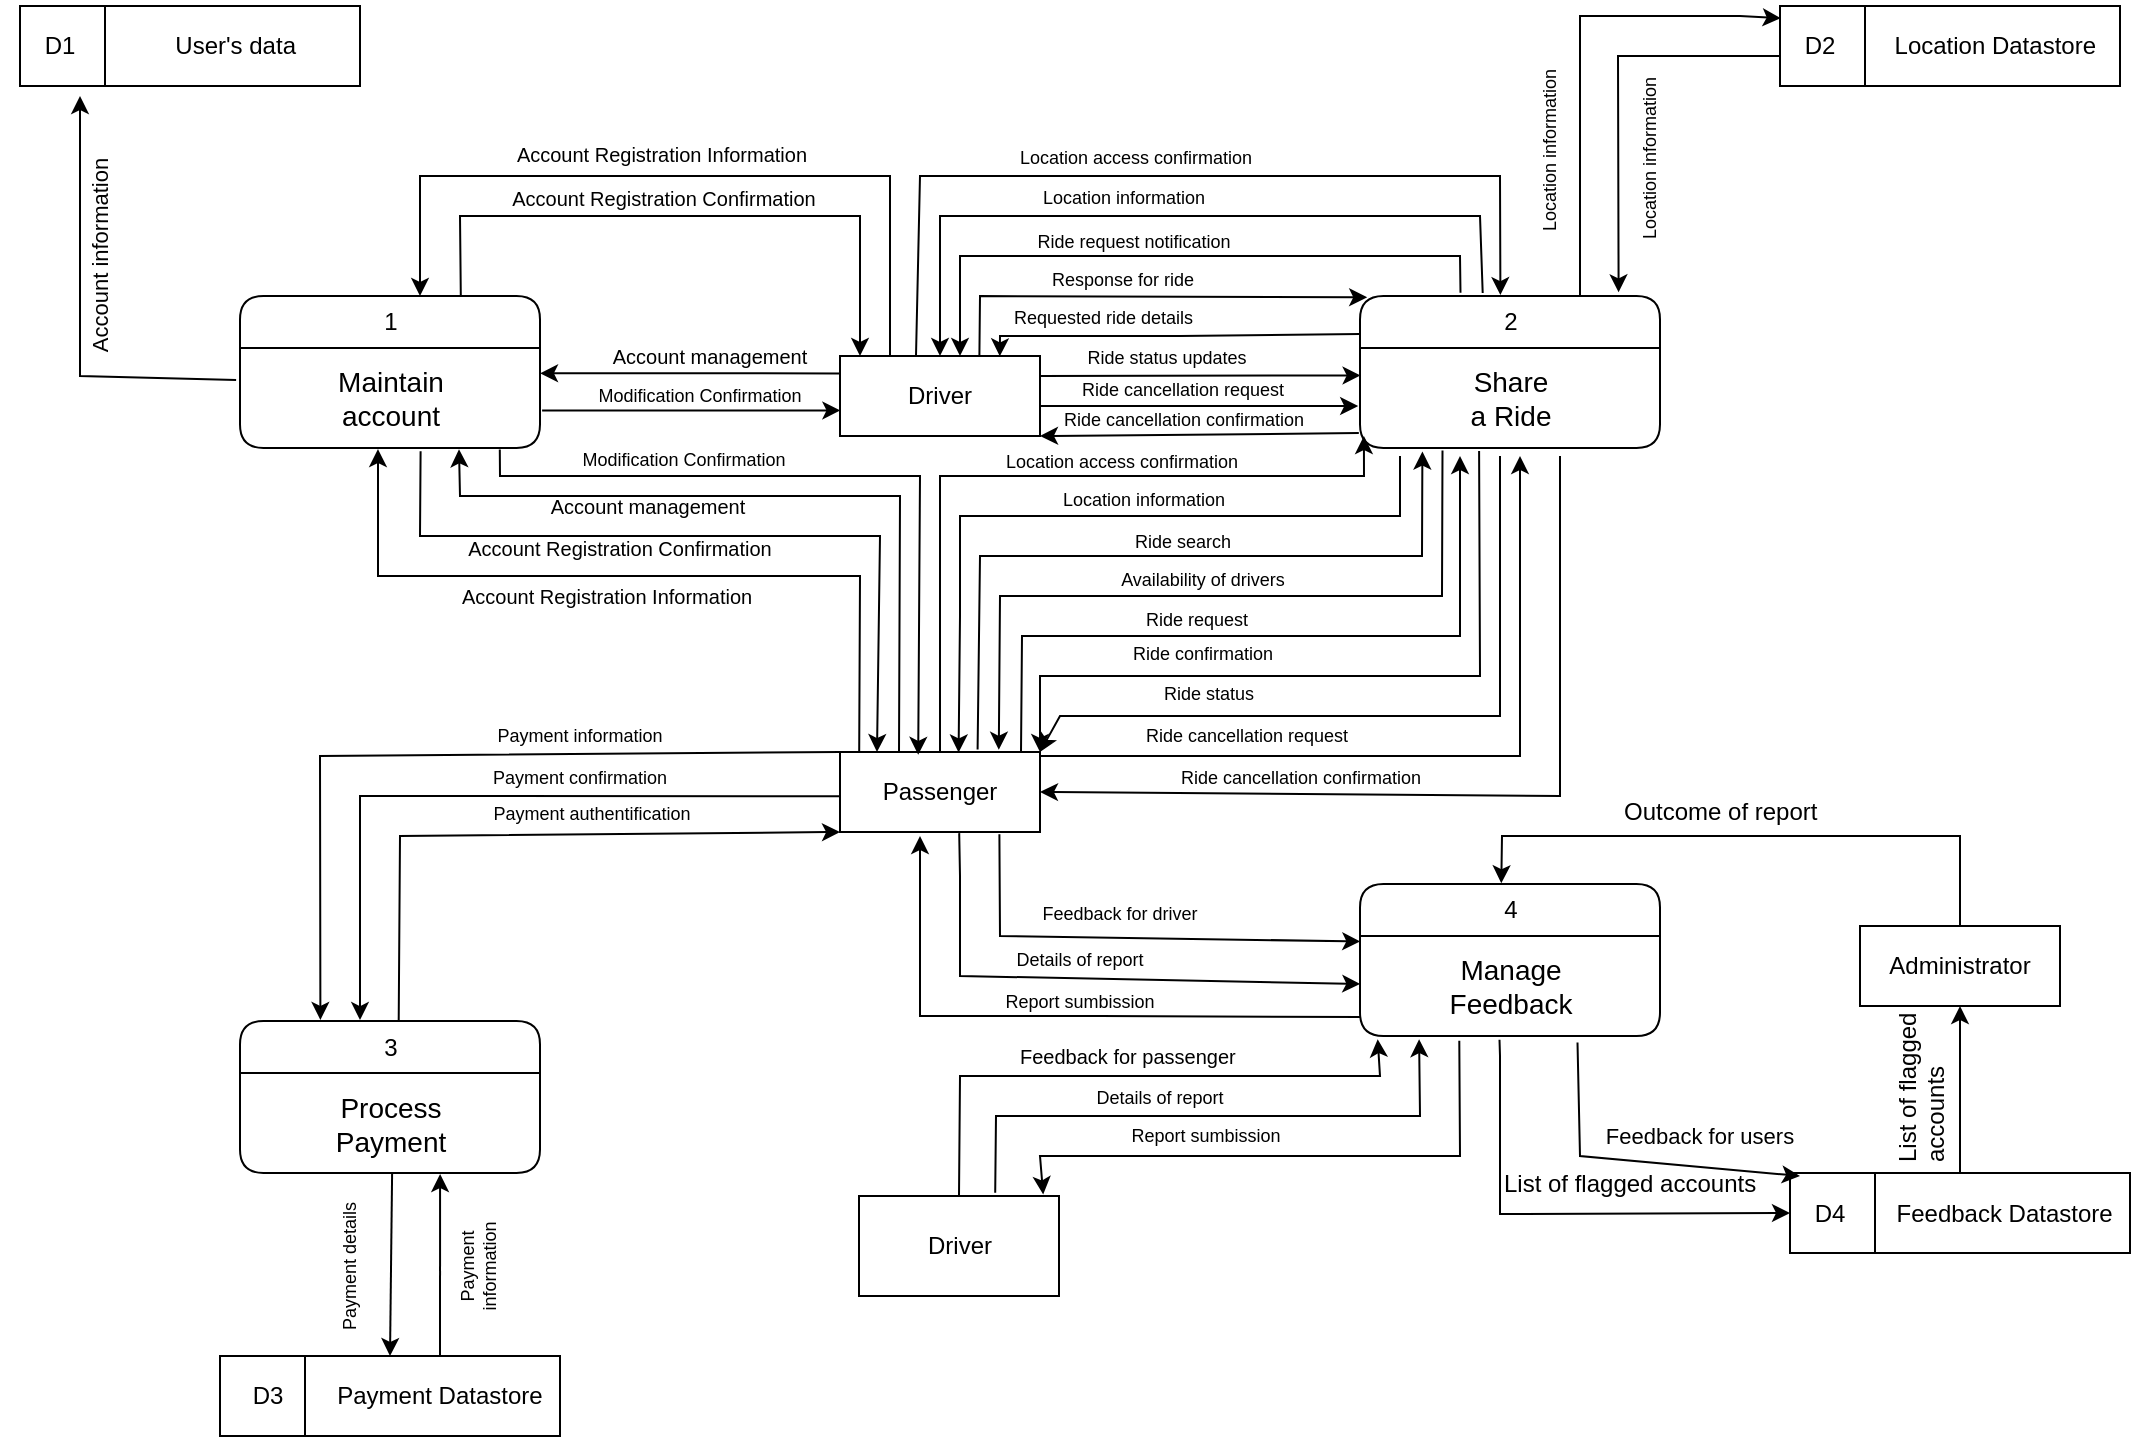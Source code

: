 <mxfile version="21.1.2" type="device">
  <diagram name="Page-1" id="pxaHdqTS34p7EinTOvAJ">
    <mxGraphModel dx="954" dy="608" grid="1" gridSize="10" guides="1" tooltips="1" connect="1" arrows="1" fold="1" page="1" pageScale="1" pageWidth="1100" pageHeight="850" math="0" shadow="0">
      <root>
        <mxCell id="0" />
        <mxCell id="1" parent="0" />
        <mxCell id="i-tnlhz29vro71CStZkx-1" value="1" style="swimlane;fontStyle=0;childLayout=stackLayout;horizontal=1;startSize=26;fillColor=none;horizontalStack=0;resizeParent=1;resizeParentMax=0;resizeLast=0;collapsible=1;marginBottom=0;html=1;rounded=1;" parent="1" vertex="1">
          <mxGeometry x="130" y="240" width="150" height="76" as="geometry" />
        </mxCell>
        <mxCell id="i-tnlhz29vro71CStZkx-2" value="Maintain &lt;br&gt;account" style="text;html=1;align=center;verticalAlign=middle;resizable=0;points=[];autosize=1;strokeColor=none;fillColor=none;fontSize=14;" parent="i-tnlhz29vro71CStZkx-1" vertex="1">
          <mxGeometry y="26" width="150" height="50" as="geometry" />
        </mxCell>
        <mxCell id="i-tnlhz29vro71CStZkx-4" value="Passenger" style="whiteSpace=wrap;html=1;align=center;" parent="1" vertex="1">
          <mxGeometry x="430" y="468" width="100" height="40" as="geometry" />
        </mxCell>
        <mxCell id="i-tnlhz29vro71CStZkx-42" value="" style="edgeStyle=orthogonalEdgeStyle;rounded=0;orthogonalLoop=1;jettySize=auto;html=1;exitX=0;exitY=0.25;exitDx=0;exitDy=0;entryX=1;entryY=0.253;entryDx=0;entryDy=0;entryPerimeter=0;" parent="1" source="i-tnlhz29vro71CStZkx-5" target="i-tnlhz29vro71CStZkx-2" edge="1">
          <mxGeometry relative="1" as="geometry">
            <Array as="points">
              <mxPoint x="430" y="279" />
            </Array>
          </mxGeometry>
        </mxCell>
        <mxCell id="i-tnlhz29vro71CStZkx-5" value="Driver" style="whiteSpace=wrap;html=1;align=center;" parent="1" vertex="1">
          <mxGeometry x="430" y="270" width="100" height="40" as="geometry" />
        </mxCell>
        <mxCell id="i-tnlhz29vro71CStZkx-6" value="Administrator" style="whiteSpace=wrap;html=1;align=center;" parent="1" vertex="1">
          <mxGeometry x="940" y="555" width="100" height="40" as="geometry" />
        </mxCell>
        <mxCell id="i-tnlhz29vro71CStZkx-7" value="Feedback Datastore&amp;nbsp;&amp;nbsp;" style="rounded=0;whiteSpace=wrap;html=1;align=right;" parent="1" vertex="1">
          <mxGeometry x="905" y="678.5" width="170" height="40" as="geometry" />
        </mxCell>
        <mxCell id="i-tnlhz29vro71CStZkx-8" value="" style="endArrow=none;html=1;rounded=0;entryX=0.25;entryY=0;entryDx=0;entryDy=0;exitX=0.25;exitY=1;exitDx=0;exitDy=0;" parent="1" source="i-tnlhz29vro71CStZkx-7" target="i-tnlhz29vro71CStZkx-7" edge="1">
          <mxGeometry width="50" height="50" relative="1" as="geometry">
            <mxPoint x="300" y="330" as="sourcePoint" />
            <mxPoint x="350" y="280" as="targetPoint" />
            <Array as="points" />
          </mxGeometry>
        </mxCell>
        <mxCell id="i-tnlhz29vro71CStZkx-10" value="D4" style="text;html=1;strokeColor=none;fillColor=none;align=center;verticalAlign=middle;whiteSpace=wrap;rounded=0;" parent="1" vertex="1">
          <mxGeometry x="900" y="681" width="50" height="35" as="geometry" />
        </mxCell>
        <mxCell id="i-tnlhz29vro71CStZkx-12" value="Location Datastore&amp;nbsp; &amp;nbsp;" style="rounded=0;whiteSpace=wrap;html=1;align=right;" parent="1" vertex="1">
          <mxGeometry x="900" y="95" width="170" height="40" as="geometry" />
        </mxCell>
        <mxCell id="i-tnlhz29vro71CStZkx-13" value="" style="endArrow=none;html=1;rounded=0;entryX=0.25;entryY=0;entryDx=0;entryDy=0;exitX=0.25;exitY=1;exitDx=0;exitDy=0;" parent="1" source="i-tnlhz29vro71CStZkx-12" target="i-tnlhz29vro71CStZkx-12" edge="1">
          <mxGeometry width="50" height="50" relative="1" as="geometry">
            <mxPoint x="660" y="370" as="sourcePoint" />
            <mxPoint x="710" y="320" as="targetPoint" />
            <Array as="points" />
          </mxGeometry>
        </mxCell>
        <mxCell id="i-tnlhz29vro71CStZkx-14" value="D2" style="text;html=1;strokeColor=none;fillColor=none;align=center;verticalAlign=middle;whiteSpace=wrap;rounded=0;" parent="1" vertex="1">
          <mxGeometry x="890" y="100" width="60" height="30" as="geometry" />
        </mxCell>
        <mxCell id="i-tnlhz29vro71CStZkx-15" value="2" style="swimlane;fontStyle=0;childLayout=stackLayout;horizontal=1;startSize=26;fillColor=none;horizontalStack=0;resizeParent=1;resizeParentMax=0;resizeLast=0;collapsible=1;marginBottom=0;html=1;rounded=1;" parent="1" vertex="1">
          <mxGeometry x="690" y="240" width="150" height="76" as="geometry" />
        </mxCell>
        <mxCell id="i-tnlhz29vro71CStZkx-16" value="Share&lt;br&gt;a Ride" style="text;html=1;align=center;verticalAlign=middle;resizable=0;points=[];autosize=1;strokeColor=none;fillColor=none;fontSize=14;" parent="i-tnlhz29vro71CStZkx-15" vertex="1">
          <mxGeometry y="26" width="150" height="50" as="geometry" />
        </mxCell>
        <mxCell id="i-tnlhz29vro71CStZkx-20" value="3" style="swimlane;fontStyle=0;childLayout=stackLayout;horizontal=1;startSize=26;fillColor=none;horizontalStack=0;resizeParent=1;resizeParentMax=0;resizeLast=0;collapsible=1;marginBottom=0;html=1;rounded=1;" parent="1" vertex="1">
          <mxGeometry x="130" y="602.5" width="150" height="76" as="geometry" />
        </mxCell>
        <mxCell id="i-tnlhz29vro71CStZkx-21" value="Process &lt;br&gt;Payment" style="text;html=1;align=center;verticalAlign=middle;resizable=0;points=[];autosize=1;strokeColor=none;fillColor=none;fontSize=14;" parent="i-tnlhz29vro71CStZkx-20" vertex="1">
          <mxGeometry y="26" width="150" height="50" as="geometry" />
        </mxCell>
        <mxCell id="i-tnlhz29vro71CStZkx-22" value="4" style="swimlane;fontStyle=0;childLayout=stackLayout;horizontal=1;startSize=26;fillColor=none;horizontalStack=0;resizeParent=1;resizeParentMax=0;resizeLast=0;collapsible=1;marginBottom=0;html=1;rounded=1;" parent="1" vertex="1">
          <mxGeometry x="690" y="534" width="150" height="76" as="geometry" />
        </mxCell>
        <mxCell id="i-tnlhz29vro71CStZkx-23" value="Manage&lt;br&gt;Feedback" style="text;html=1;align=center;verticalAlign=middle;resizable=0;points=[];autosize=1;strokeColor=none;fillColor=none;fontSize=14;" parent="i-tnlhz29vro71CStZkx-22" vertex="1">
          <mxGeometry y="26" width="150" height="50" as="geometry" />
        </mxCell>
        <mxCell id="i-tnlhz29vro71CStZkx-33" value="" style="endArrow=classic;html=1;rounded=0;exitX=0.25;exitY=0;exitDx=0;exitDy=0;entryX=0.6;entryY=0;entryDx=0;entryDy=0;entryPerimeter=0;" parent="1" source="i-tnlhz29vro71CStZkx-5" target="i-tnlhz29vro71CStZkx-1" edge="1">
          <mxGeometry width="50" height="50" relative="1" as="geometry">
            <mxPoint x="520" y="390" as="sourcePoint" />
            <mxPoint x="240" y="230" as="targetPoint" />
            <Array as="points">
              <mxPoint x="455" y="180" />
              <mxPoint x="220" y="180" />
            </Array>
          </mxGeometry>
        </mxCell>
        <mxCell id="i-tnlhz29vro71CStZkx-34" value="Account Registration Information" style="text;html=1;strokeColor=none;fillColor=none;align=center;verticalAlign=middle;whiteSpace=wrap;rounded=0;fontSize=10;" parent="1" vertex="1">
          <mxGeometry x="241" y="154" width="200" height="30" as="geometry" />
        </mxCell>
        <mxCell id="i-tnlhz29vro71CStZkx-35" value="" style="endArrow=classic;html=1;rounded=0;exitX=0.736;exitY=-0.005;exitDx=0;exitDy=0;exitPerimeter=0;entryX=0.1;entryY=0;entryDx=0;entryDy=0;entryPerimeter=0;" parent="1" source="i-tnlhz29vro71CStZkx-1" target="i-tnlhz29vro71CStZkx-5" edge="1">
          <mxGeometry width="50" height="50" relative="1" as="geometry">
            <mxPoint x="410" y="380" as="sourcePoint" />
            <mxPoint x="460" y="260" as="targetPoint" />
            <Array as="points">
              <mxPoint x="240" y="200" />
              <mxPoint x="360" y="200" />
              <mxPoint x="440" y="200" />
            </Array>
          </mxGeometry>
        </mxCell>
        <mxCell id="i-tnlhz29vro71CStZkx-36" value="Account Registration Confirmation" style="text;html=1;strokeColor=none;fillColor=none;align=center;verticalAlign=middle;whiteSpace=wrap;rounded=0;fontSize=10;" parent="1" vertex="1">
          <mxGeometry x="242" y="176" width="200" height="30" as="geometry" />
        </mxCell>
        <mxCell id="i-tnlhz29vro71CStZkx-38" value="Account management" style="text;html=1;strokeColor=none;fillColor=none;align=center;verticalAlign=middle;whiteSpace=wrap;rounded=0;fontSize=10;" parent="1" vertex="1">
          <mxGeometry x="265" y="255" width="200" height="30" as="geometry" />
        </mxCell>
        <mxCell id="i-tnlhz29vro71CStZkx-43" value="" style="endArrow=classic;html=1;rounded=0;entryX=0.002;entryY=0.68;entryDx=0;entryDy=0;entryPerimeter=0;exitX=1.007;exitY=0.624;exitDx=0;exitDy=0;exitPerimeter=0;" parent="1" source="i-tnlhz29vro71CStZkx-2" target="i-tnlhz29vro71CStZkx-5" edge="1">
          <mxGeometry width="50" height="50" relative="1" as="geometry">
            <mxPoint x="300" y="310" as="sourcePoint" />
            <mxPoint x="350" y="260" as="targetPoint" />
          </mxGeometry>
        </mxCell>
        <mxCell id="i-tnlhz29vro71CStZkx-44" value="Modification Confirmation" style="text;html=1;strokeColor=none;fillColor=none;align=center;verticalAlign=middle;whiteSpace=wrap;rounded=0;fontSize=9;" parent="1" vertex="1">
          <mxGeometry x="260" y="275" width="200" height="30" as="geometry" />
        </mxCell>
        <mxCell id="i-tnlhz29vro71CStZkx-46" value="" style="endArrow=classic;html=1;rounded=0;entryX=0.46;entryY=1.011;entryDx=0;entryDy=0;entryPerimeter=0;exitX=0.096;exitY=-0.006;exitDx=0;exitDy=0;exitPerimeter=0;" parent="1" source="i-tnlhz29vro71CStZkx-4" target="i-tnlhz29vro71CStZkx-2" edge="1">
          <mxGeometry width="50" height="50" relative="1" as="geometry">
            <mxPoint x="450" y="260" as="sourcePoint" />
            <mxPoint x="500" y="210" as="targetPoint" />
            <Array as="points">
              <mxPoint x="440" y="380" />
              <mxPoint x="199" y="380" />
            </Array>
          </mxGeometry>
        </mxCell>
        <mxCell id="i-tnlhz29vro71CStZkx-47" value="Account Registration Information" style="text;whiteSpace=wrap;html=1;fontSize=10;" parent="1" vertex="1">
          <mxGeometry x="239" y="378" width="161" height="22" as="geometry" />
        </mxCell>
        <mxCell id="i-tnlhz29vro71CStZkx-48" value="" style="endArrow=classic;html=1;rounded=0;exitX=0.602;exitY=1.033;exitDx=0;exitDy=0;exitPerimeter=0;entryX=0.185;entryY=0;entryDx=0;entryDy=0;entryPerimeter=0;" parent="1" source="i-tnlhz29vro71CStZkx-2" target="i-tnlhz29vro71CStZkx-4" edge="1">
          <mxGeometry width="50" height="50" relative="1" as="geometry">
            <mxPoint x="259" y="319" as="sourcePoint" />
            <mxPoint x="450" y="400" as="targetPoint" />
            <Array as="points">
              <mxPoint x="220" y="360" />
              <mxPoint x="360" y="360" />
              <mxPoint x="450" y="360" />
            </Array>
          </mxGeometry>
        </mxCell>
        <mxCell id="i-tnlhz29vro71CStZkx-49" value="Account Registration Confirmation" style="text;html=1;strokeColor=none;fillColor=none;align=center;verticalAlign=middle;whiteSpace=wrap;rounded=0;fontSize=10;" parent="1" vertex="1">
          <mxGeometry x="220" y="351" width="200" height="30" as="geometry" />
        </mxCell>
        <mxCell id="i-tnlhz29vro71CStZkx-50" value="" style="endArrow=classic;html=1;rounded=0;entryX=0.73;entryY=1.013;entryDx=0;entryDy=0;exitX=0.295;exitY=0.002;exitDx=0;exitDy=0;exitPerimeter=0;entryPerimeter=0;" parent="1" source="i-tnlhz29vro71CStZkx-4" target="i-tnlhz29vro71CStZkx-2" edge="1">
          <mxGeometry width="50" height="50" relative="1" as="geometry">
            <mxPoint x="380" y="280" as="sourcePoint" />
            <mxPoint x="430" y="230" as="targetPoint" />
            <Array as="points">
              <mxPoint x="460" y="340" />
              <mxPoint x="410" y="340" />
              <mxPoint x="240" y="340" />
            </Array>
          </mxGeometry>
        </mxCell>
        <mxCell id="i-tnlhz29vro71CStZkx-51" value="Account management" style="text;html=1;strokeColor=none;fillColor=none;align=center;verticalAlign=middle;whiteSpace=wrap;rounded=0;fontSize=10;" parent="1" vertex="1">
          <mxGeometry x="234" y="330" width="200" height="30" as="geometry" />
        </mxCell>
        <mxCell id="i-tnlhz29vro71CStZkx-52" value="" style="endArrow=classic;html=1;rounded=0;entryX=0.391;entryY=0.035;entryDx=0;entryDy=0;entryPerimeter=0;exitX=0.866;exitY=1.014;exitDx=0;exitDy=0;exitPerimeter=0;" parent="1" source="i-tnlhz29vro71CStZkx-2" target="i-tnlhz29vro71CStZkx-4" edge="1">
          <mxGeometry width="50" height="50" relative="1" as="geometry">
            <mxPoint x="300" y="320" as="sourcePoint" />
            <mxPoint x="472.42" y="401.28" as="targetPoint" />
            <Array as="points">
              <mxPoint x="260" y="330" />
              <mxPoint x="470" y="330" />
            </Array>
          </mxGeometry>
        </mxCell>
        <mxCell id="i-tnlhz29vro71CStZkx-54" value="Modification Confirmation" style="text;html=1;strokeColor=none;fillColor=none;align=center;verticalAlign=middle;whiteSpace=wrap;rounded=0;fontSize=9;" parent="1" vertex="1">
          <mxGeometry x="252" y="307" width="200" height="30" as="geometry" />
        </mxCell>
        <mxCell id="i-tnlhz29vro71CStZkx-55" value="" style="endArrow=classic;html=1;rounded=0;entryX=0.468;entryY=-0.006;entryDx=0;entryDy=0;entryPerimeter=0;" parent="1" target="i-tnlhz29vro71CStZkx-15" edge="1">
          <mxGeometry width="50" height="50" relative="1" as="geometry">
            <mxPoint x="468" y="270" as="sourcePoint" />
            <mxPoint x="682" y="238" as="targetPoint" />
            <Array as="points">
              <mxPoint x="470" y="180" />
              <mxPoint x="760" y="180" />
            </Array>
          </mxGeometry>
        </mxCell>
        <mxCell id="i-tnlhz29vro71CStZkx-56" value="Location access confirmation" style="text;html=1;strokeColor=none;fillColor=none;align=center;verticalAlign=middle;whiteSpace=wrap;rounded=0;fontSize=9;" parent="1" vertex="1">
          <mxGeometry x="478" y="156" width="200" height="30" as="geometry" />
        </mxCell>
        <mxCell id="i-tnlhz29vro71CStZkx-57" value="" style="endArrow=classic;html=1;rounded=0;exitX=0.409;exitY=-0.02;exitDx=0;exitDy=0;entryX=0.5;entryY=0;entryDx=0;entryDy=0;exitPerimeter=0;" parent="1" source="i-tnlhz29vro71CStZkx-15" target="i-tnlhz29vro71CStZkx-5" edge="1">
          <mxGeometry width="50" height="50" relative="1" as="geometry">
            <mxPoint x="520" y="320" as="sourcePoint" />
            <mxPoint x="480" y="270" as="targetPoint" />
            <Array as="points">
              <mxPoint x="750" y="200" />
              <mxPoint x="480" y="200" />
            </Array>
          </mxGeometry>
        </mxCell>
        <mxCell id="i-tnlhz29vro71CStZkx-58" value="Location information" style="text;html=1;strokeColor=none;fillColor=none;align=center;verticalAlign=middle;whiteSpace=wrap;rounded=0;fontSize=9;" parent="1" vertex="1">
          <mxGeometry x="472" y="176" width="200" height="30" as="geometry" />
        </mxCell>
        <mxCell id="i-tnlhz29vro71CStZkx-59" value="" style="endArrow=classic;html=1;rounded=0;exitX=0.697;exitY=-0.003;exitDx=0;exitDy=0;exitPerimeter=0;entryX=0.024;entryY=0.009;entryDx=0;entryDy=0;entryPerimeter=0;" parent="1" source="i-tnlhz29vro71CStZkx-5" target="i-tnlhz29vro71CStZkx-15" edge="1">
          <mxGeometry width="50" height="50" relative="1" as="geometry">
            <mxPoint x="590" y="270" as="sourcePoint" />
            <mxPoint x="630" y="240" as="targetPoint" />
            <Array as="points">
              <mxPoint x="500" y="240" />
            </Array>
          </mxGeometry>
        </mxCell>
        <mxCell id="i-tnlhz29vro71CStZkx-60" value="" style="endArrow=classic;html=1;rounded=0;exitX=0.335;exitY=-0.022;exitDx=0;exitDy=0;exitPerimeter=0;" parent="1" source="i-tnlhz29vro71CStZkx-15" edge="1">
          <mxGeometry width="50" height="50" relative="1" as="geometry">
            <mxPoint x="560" y="300" as="sourcePoint" />
            <mxPoint x="490" y="270" as="targetPoint" />
            <Array as="points">
              <mxPoint x="740" y="220" />
              <mxPoint x="570" y="220" />
              <mxPoint x="490" y="220" />
            </Array>
          </mxGeometry>
        </mxCell>
        <mxCell id="i-tnlhz29vro71CStZkx-61" value="&lt;br&gt;Ride request notification" style="text;html=1;strokeColor=none;fillColor=none;align=center;verticalAlign=middle;whiteSpace=wrap;rounded=0;fontSize=9;" parent="1" vertex="1">
          <mxGeometry x="477" y="192" width="200" height="30" as="geometry" />
        </mxCell>
        <mxCell id="i-tnlhz29vro71CStZkx-62" value="&lt;font style=&quot;font-size: 9px;&quot;&gt;Response for ride&lt;/font&gt;" style="text;whiteSpace=wrap;html=1;fontSize=9;" parent="1" vertex="1">
          <mxGeometry x="534" y="220" width="130" height="40" as="geometry" />
        </mxCell>
        <mxCell id="i-tnlhz29vro71CStZkx-63" value="" style="endArrow=classic;html=1;rounded=0;entryX=0.799;entryY=0.004;entryDx=0;entryDy=0;exitX=0;exitY=0.25;exitDx=0;exitDy=0;entryPerimeter=0;" parent="1" source="i-tnlhz29vro71CStZkx-15" target="i-tnlhz29vro71CStZkx-5" edge="1">
          <mxGeometry width="50" height="50" relative="1" as="geometry">
            <mxPoint x="560" y="300" as="sourcePoint" />
            <mxPoint x="610" y="250" as="targetPoint" />
            <Array as="points">
              <mxPoint x="600" y="260" />
              <mxPoint x="560" y="260" />
              <mxPoint x="510" y="260" />
            </Array>
          </mxGeometry>
        </mxCell>
        <mxCell id="i-tnlhz29vro71CStZkx-64" value="Requested ride details" style="text;whiteSpace=wrap;html=1;fontSize=9;" parent="1" vertex="1">
          <mxGeometry x="515" y="239" width="130" height="20" as="geometry" />
        </mxCell>
        <mxCell id="i-tnlhz29vro71CStZkx-65" value="" style="endArrow=classic;html=1;rounded=0;exitX=1;exitY=0.25;exitDx=0;exitDy=0;entryX=0.002;entryY=0.274;entryDx=0;entryDy=0;entryPerimeter=0;" parent="1" source="i-tnlhz29vro71CStZkx-5" target="i-tnlhz29vro71CStZkx-16" edge="1">
          <mxGeometry width="50" height="50" relative="1" as="geometry">
            <mxPoint x="530" y="278" as="sourcePoint" />
            <mxPoint x="649.85" y="277.2" as="targetPoint" />
          </mxGeometry>
        </mxCell>
        <mxCell id="i-tnlhz29vro71CStZkx-66" value="Ride status updates" style="text;html=1;align=center;verticalAlign=middle;resizable=0;points=[];autosize=1;strokeColor=none;fillColor=none;rotation=0;fontSize=9;" parent="1" vertex="1">
          <mxGeometry x="543" y="261" width="100" height="20" as="geometry" />
        </mxCell>
        <mxCell id="i-tnlhz29vro71CStZkx-67" value="" style="endArrow=classic;html=1;rounded=0;entryX=-0.006;entryY=0.68;entryDx=0;entryDy=0;entryPerimeter=0;exitX=1;exitY=0.75;exitDx=0;exitDy=0;" parent="1" edge="1">
          <mxGeometry width="50" height="50" relative="1" as="geometry">
            <mxPoint x="530" y="295" as="sourcePoint" />
            <mxPoint x="689.1" y="295" as="targetPoint" />
          </mxGeometry>
        </mxCell>
        <mxCell id="i-tnlhz29vro71CStZkx-68" value="Ride cancellation confirmation" style="text;whiteSpace=wrap;html=1;fontSize=9;" parent="1" vertex="1">
          <mxGeometry x="539.5" y="290" width="141" height="20" as="geometry" />
        </mxCell>
        <mxCell id="i-tnlhz29vro71CStZkx-69" value="Ride cancellation request" style="text;whiteSpace=wrap;html=1;fontSize=9;" parent="1" vertex="1">
          <mxGeometry x="549" y="275" width="109" height="20" as="geometry" />
        </mxCell>
        <mxCell id="i-tnlhz29vro71CStZkx-71" value="" style="endArrow=classic;html=1;rounded=0;entryX=1;entryY=1;entryDx=0;entryDy=0;exitX=-0.004;exitY=0.851;exitDx=0;exitDy=0;exitPerimeter=0;" parent="1" source="i-tnlhz29vro71CStZkx-16" target="i-tnlhz29vro71CStZkx-5" edge="1">
          <mxGeometry width="50" height="50" relative="1" as="geometry">
            <mxPoint x="630" y="270" as="sourcePoint" />
            <mxPoint x="680" y="220" as="targetPoint" />
          </mxGeometry>
        </mxCell>
        <mxCell id="i-tnlhz29vro71CStZkx-73" value="" style="endArrow=classic;html=1;rounded=0;entryX=0.002;entryY=0.152;entryDx=0;entryDy=0;entryPerimeter=0;" parent="1" target="i-tnlhz29vro71CStZkx-12" edge="1">
          <mxGeometry width="50" height="50" relative="1" as="geometry">
            <mxPoint x="800" y="240" as="sourcePoint" />
            <mxPoint x="890" y="100" as="targetPoint" />
            <Array as="points">
              <mxPoint x="800" y="160" />
              <mxPoint x="800" y="120" />
              <mxPoint x="800" y="100" />
              <mxPoint x="880" y="100" />
            </Array>
          </mxGeometry>
        </mxCell>
        <mxCell id="i-tnlhz29vro71CStZkx-74" value="Location information" style="text;html=1;strokeColor=none;fillColor=none;align=center;verticalAlign=middle;whiteSpace=wrap;rounded=0;fontSize=9;horizontal=0;" parent="1" vertex="1">
          <mxGeometry x="750" y="120" width="70" height="94" as="geometry" />
        </mxCell>
        <mxCell id="i-tnlhz29vro71CStZkx-76" value="" style="endArrow=classic;html=1;rounded=0;entryX=0.268;entryY=-0.007;entryDx=0;entryDy=0;exitX=0;exitY=0;exitDx=0;exitDy=0;entryPerimeter=0;" parent="1" source="i-tnlhz29vro71CStZkx-4" target="i-tnlhz29vro71CStZkx-20" edge="1">
          <mxGeometry width="50" height="50" relative="1" as="geometry">
            <mxPoint x="430" y="400" as="sourcePoint" />
            <mxPoint x="360" y="380" as="targetPoint" />
            <Array as="points">
              <mxPoint x="170" y="470" />
            </Array>
          </mxGeometry>
        </mxCell>
        <mxCell id="i-tnlhz29vro71CStZkx-77" value="Payment information" style="text;html=1;strokeColor=none;fillColor=none;align=center;verticalAlign=middle;whiteSpace=wrap;rounded=0;fontSize=9;" parent="1" vertex="1">
          <mxGeometry x="220" y="447" width="160" height="25" as="geometry" />
        </mxCell>
        <mxCell id="i-tnlhz29vro71CStZkx-78" value="" style="endArrow=classic;html=1;rounded=0;exitX=0.529;exitY=0.002;exitDx=0;exitDy=0;exitPerimeter=0;entryX=0;entryY=1;entryDx=0;entryDy=0;" parent="1" source="i-tnlhz29vro71CStZkx-20" target="i-tnlhz29vro71CStZkx-4" edge="1">
          <mxGeometry width="50" height="50" relative="1" as="geometry">
            <mxPoint x="300" y="490" as="sourcePoint" />
            <mxPoint x="420" y="510" as="targetPoint" />
            <Array as="points">
              <mxPoint x="210" y="510" />
            </Array>
          </mxGeometry>
        </mxCell>
        <mxCell id="i-tnlhz29vro71CStZkx-79" value="Payment confirmation" style="text;html=1;strokeColor=none;fillColor=none;align=center;verticalAlign=middle;whiteSpace=wrap;rounded=0;fontSize=9;" parent="1" vertex="1">
          <mxGeometry x="200" y="466" width="200" height="30" as="geometry" />
        </mxCell>
        <mxCell id="i-tnlhz29vro71CStZkx-80" value="Payment authentification" style="text;html=1;strokeColor=none;fillColor=none;align=center;verticalAlign=middle;whiteSpace=wrap;rounded=0;fontSize=9;" parent="1" vertex="1">
          <mxGeometry x="206" y="484" width="200" height="30" as="geometry" />
        </mxCell>
        <mxCell id="i-tnlhz29vro71CStZkx-81" value="" style="endArrow=classic;html=1;rounded=0;exitX=-0.003;exitY=0.553;exitDx=0;exitDy=0;exitPerimeter=0;entryX=0.4;entryY=-0.006;entryDx=0;entryDy=0;entryPerimeter=0;" parent="1" source="i-tnlhz29vro71CStZkx-4" target="i-tnlhz29vro71CStZkx-20" edge="1">
          <mxGeometry width="50" height="50" relative="1" as="geometry">
            <mxPoint x="290" y="460" as="sourcePoint" />
            <mxPoint x="190" y="600" as="targetPoint" />
            <Array as="points">
              <mxPoint x="190" y="490" />
            </Array>
          </mxGeometry>
        </mxCell>
        <mxCell id="i-tnlhz29vro71CStZkx-82" value="" style="endArrow=classic;html=1;rounded=0;exitX=0.001;exitY=0.811;exitDx=0;exitDy=0;exitPerimeter=0;" parent="1" source="i-tnlhz29vro71CStZkx-23" edge="1">
          <mxGeometry width="50" height="50" relative="1" as="geometry">
            <mxPoint x="580" y="570" as="sourcePoint" />
            <mxPoint x="470" y="510" as="targetPoint" />
            <Array as="points">
              <mxPoint x="560" y="600" />
              <mxPoint x="470" y="600" />
              <mxPoint x="470" y="550" />
            </Array>
          </mxGeometry>
        </mxCell>
        <mxCell id="i-tnlhz29vro71CStZkx-83" value="Feedback for driver" style="text;html=1;strokeColor=none;fillColor=none;align=center;verticalAlign=middle;whiteSpace=wrap;rounded=0;fontSize=9;" parent="1" vertex="1">
          <mxGeometry x="469.5" y="534" width="200" height="30" as="geometry" />
        </mxCell>
        <mxCell id="i-tnlhz29vro71CStZkx-84" value="" style="endArrow=classic;html=1;rounded=0;entryX=0.001;entryY=0.48;entryDx=0;entryDy=0;entryPerimeter=0;exitX=0.596;exitY=1.014;exitDx=0;exitDy=0;exitPerimeter=0;" parent="1" source="i-tnlhz29vro71CStZkx-4" target="i-tnlhz29vro71CStZkx-23" edge="1">
          <mxGeometry width="50" height="50" relative="1" as="geometry">
            <mxPoint x="580" y="510" as="sourcePoint" />
            <mxPoint x="630" y="460" as="targetPoint" />
            <Array as="points">
              <mxPoint x="490" y="530" />
              <mxPoint x="490" y="580" />
            </Array>
          </mxGeometry>
        </mxCell>
        <mxCell id="i-tnlhz29vro71CStZkx-85" value="" style="endArrow=classic;html=1;rounded=0;entryX=0.001;entryY=0.055;entryDx=0;entryDy=0;entryPerimeter=0;exitX=0.797;exitY=1.029;exitDx=0;exitDy=0;exitPerimeter=0;" parent="1" source="i-tnlhz29vro71CStZkx-4" target="i-tnlhz29vro71CStZkx-23" edge="1">
          <mxGeometry width="50" height="50" relative="1" as="geometry">
            <mxPoint x="530" y="520" as="sourcePoint" />
            <mxPoint x="580" y="470" as="targetPoint" />
            <Array as="points">
              <mxPoint x="510" y="510" />
              <mxPoint x="510" y="560" />
            </Array>
          </mxGeometry>
        </mxCell>
        <mxCell id="i-tnlhz29vro71CStZkx-86" value="Details of report" style="text;html=1;strokeColor=none;fillColor=none;align=center;verticalAlign=middle;whiteSpace=wrap;rounded=0;fontSize=9;" parent="1" vertex="1">
          <mxGeometry x="469.5" y="557" width="160" height="30" as="geometry" />
        </mxCell>
        <mxCell id="i-tnlhz29vro71CStZkx-87" value="Report sumbission" style="text;html=1;strokeColor=none;fillColor=none;align=center;verticalAlign=middle;whiteSpace=wrap;rounded=0;fontSize=9;" parent="1" vertex="1">
          <mxGeometry x="470" y="577.5" width="160" height="30" as="geometry" />
        </mxCell>
        <mxCell id="i-tnlhz29vro71CStZkx-88" value="" style="endArrow=classic;html=1;rounded=0;exitX=0.465;exitY=1.038;exitDx=0;exitDy=0;exitPerimeter=0;entryX=0;entryY=0.5;entryDx=0;entryDy=0;" parent="1" source="i-tnlhz29vro71CStZkx-23" target="i-tnlhz29vro71CStZkx-7" edge="1">
          <mxGeometry width="50" height="50" relative="1" as="geometry">
            <mxPoint x="700" y="350" as="sourcePoint" />
            <mxPoint x="900" y="620" as="targetPoint" />
            <Array as="points">
              <mxPoint x="760" y="620" />
              <mxPoint x="760" y="699" />
            </Array>
          </mxGeometry>
        </mxCell>
        <mxCell id="i-tnlhz29vro71CStZkx-89" value="" style="endArrow=classic;html=1;rounded=0;entryX=0.5;entryY=1;entryDx=0;entryDy=0;exitX=0.5;exitY=0;exitDx=0;exitDy=0;" parent="1" source="i-tnlhz29vro71CStZkx-7" target="i-tnlhz29vro71CStZkx-6" edge="1">
          <mxGeometry width="50" height="50" relative="1" as="geometry">
            <mxPoint x="800" y="460" as="sourcePoint" />
            <mxPoint x="850" y="410" as="targetPoint" />
          </mxGeometry>
        </mxCell>
        <mxCell id="i-tnlhz29vro71CStZkx-90" value="" style="endArrow=classic;html=1;rounded=0;exitX=0.5;exitY=0;exitDx=0;exitDy=0;entryX=0.471;entryY=-0.005;entryDx=0;entryDy=0;entryPerimeter=0;" parent="1" source="i-tnlhz29vro71CStZkx-6" target="i-tnlhz29vro71CStZkx-22" edge="1">
          <mxGeometry width="50" height="50" relative="1" as="geometry">
            <mxPoint x="720" y="460" as="sourcePoint" />
            <mxPoint x="760" y="478" as="targetPoint" />
            <Array as="points">
              <mxPoint x="990" y="510" />
              <mxPoint x="870" y="510" />
              <mxPoint x="761" y="510" />
            </Array>
          </mxGeometry>
        </mxCell>
        <mxCell id="i-tnlhz29vro71CStZkx-92" value="Outcome of report" style="text;whiteSpace=wrap;html=1;" parent="1" vertex="1">
          <mxGeometry x="820" y="484" width="130" height="40" as="geometry" />
        </mxCell>
        <mxCell id="i-tnlhz29vro71CStZkx-93" value="List of flagged accounts" style="text;whiteSpace=wrap;html=1;horizontal=0;" parent="1" vertex="1">
          <mxGeometry x="950" y="555" width="130" height="120" as="geometry" />
        </mxCell>
        <mxCell id="i-tnlhz29vro71CStZkx-94" value="List of flagged accounts" style="text;whiteSpace=wrap;html=1;horizontal=1;" parent="1" vertex="1">
          <mxGeometry x="760" y="670" width="130" height="20" as="geometry" />
        </mxCell>
        <mxCell id="i-tnlhz29vro71CStZkx-97" value="" style="endArrow=classic;html=1;rounded=0;entryX=0.013;entryY=0.88;entryDx=0;entryDy=0;entryPerimeter=0;exitX=0.5;exitY=0;exitDx=0;exitDy=0;" parent="1" source="i-tnlhz29vro71CStZkx-4" target="i-tnlhz29vro71CStZkx-16" edge="1">
          <mxGeometry width="50" height="50" relative="1" as="geometry">
            <mxPoint x="580" y="480" as="sourcePoint" />
            <mxPoint x="630" y="430" as="targetPoint" />
            <Array as="points">
              <mxPoint x="480" y="400" />
              <mxPoint x="480" y="330" />
              <mxPoint x="610" y="330" />
              <mxPoint x="692" y="330" />
            </Array>
          </mxGeometry>
        </mxCell>
        <mxCell id="i-tnlhz29vro71CStZkx-98" value="Location access confirmation" style="text;html=1;strokeColor=none;fillColor=none;align=center;verticalAlign=middle;whiteSpace=wrap;rounded=0;fontSize=9;" parent="1" vertex="1">
          <mxGeometry x="471" y="308" width="200" height="30" as="geometry" />
        </mxCell>
        <mxCell id="i-tnlhz29vro71CStZkx-99" value="" style="endArrow=classic;html=1;rounded=0;entryX=0.593;entryY=0.006;entryDx=0;entryDy=0;entryPerimeter=0;" parent="1" target="i-tnlhz29vro71CStZkx-4" edge="1">
          <mxGeometry width="50" height="50" relative="1" as="geometry">
            <mxPoint x="710" y="320" as="sourcePoint" />
            <mxPoint x="510" y="290" as="targetPoint" />
            <Array as="points">
              <mxPoint x="710" y="350" />
              <mxPoint x="640" y="350" />
              <mxPoint x="570" y="350" />
              <mxPoint x="490" y="350" />
              <mxPoint x="490" y="400" />
            </Array>
          </mxGeometry>
        </mxCell>
        <mxCell id="i-tnlhz29vro71CStZkx-100" value="Location information" style="text;html=1;strokeColor=none;fillColor=none;align=center;verticalAlign=middle;whiteSpace=wrap;rounded=0;fontSize=9;" parent="1" vertex="1">
          <mxGeometry x="482" y="327" width="200" height="30" as="geometry" />
        </mxCell>
        <mxCell id="i-tnlhz29vro71CStZkx-101" value="" style="endArrow=classic;html=1;rounded=0;exitX=0.688;exitY=-0.031;exitDx=0;exitDy=0;exitPerimeter=0;entryX=0.208;entryY=1.035;entryDx=0;entryDy=0;entryPerimeter=0;" parent="1" source="i-tnlhz29vro71CStZkx-4" target="i-tnlhz29vro71CStZkx-16" edge="1">
          <mxGeometry width="50" height="50" relative="1" as="geometry">
            <mxPoint x="470" y="350" as="sourcePoint" />
            <mxPoint x="670" y="410" as="targetPoint" />
            <Array as="points">
              <mxPoint x="500" y="370" />
              <mxPoint x="600" y="370" />
              <mxPoint x="721" y="370" />
            </Array>
          </mxGeometry>
        </mxCell>
        <mxCell id="i-tnlhz29vro71CStZkx-102" value="Ride search" style="text;html=1;align=center;verticalAlign=middle;resizable=0;points=[];autosize=1;strokeColor=none;fillColor=none;rotation=0;fontSize=9;" parent="1" vertex="1">
          <mxGeometry x="566" y="353" width="70" height="20" as="geometry" />
        </mxCell>
        <mxCell id="i-tnlhz29vro71CStZkx-103" value="" style="endArrow=classic;html=1;rounded=0;entryX=0.794;entryY=-0.028;entryDx=0;entryDy=0;exitX=0.275;exitY=1.025;exitDx=0;exitDy=0;exitPerimeter=0;entryPerimeter=0;" parent="1" source="i-tnlhz29vro71CStZkx-16" target="i-tnlhz29vro71CStZkx-4" edge="1">
          <mxGeometry width="50" height="50" relative="1" as="geometry">
            <mxPoint x="740" y="320" as="sourcePoint" />
            <mxPoint x="610" y="300" as="targetPoint" />
            <Array as="points">
              <mxPoint x="731" y="390" />
              <mxPoint x="510" y="390" />
            </Array>
          </mxGeometry>
        </mxCell>
        <mxCell id="i-tnlhz29vro71CStZkx-104" value="Availability of drivers" style="text;html=1;align=center;verticalAlign=middle;resizable=0;points=[];autosize=1;strokeColor=none;fillColor=none;rotation=0;fontSize=9;" parent="1" vertex="1">
          <mxGeometry x="556" y="372" width="110" height="20" as="geometry" />
        </mxCell>
        <mxCell id="i-tnlhz29vro71CStZkx-105" value="" style="endArrow=classic;html=1;rounded=0;exitX=0.905;exitY=0.01;exitDx=0;exitDy=0;exitPerimeter=0;" parent="1" source="i-tnlhz29vro71CStZkx-4" edge="1">
          <mxGeometry width="50" height="50" relative="1" as="geometry">
            <mxPoint x="590" y="350" as="sourcePoint" />
            <mxPoint x="740" y="320" as="targetPoint" />
            <Array as="points">
              <mxPoint x="521" y="410" />
              <mxPoint x="620" y="410" />
              <mxPoint x="740" y="410" />
            </Array>
          </mxGeometry>
        </mxCell>
        <mxCell id="i-tnlhz29vro71CStZkx-106" value="Ride request" style="text;html=1;align=center;verticalAlign=middle;resizable=0;points=[];autosize=1;strokeColor=none;fillColor=none;rotation=0;fontSize=9;" parent="1" vertex="1">
          <mxGeometry x="573" y="392" width="70" height="20" as="geometry" />
        </mxCell>
        <mxCell id="i-tnlhz29vro71CStZkx-107" value="" style="endArrow=classic;html=1;rounded=0;entryX=1;entryY=0;entryDx=0;entryDy=0;exitX=0.397;exitY=1.029;exitDx=0;exitDy=0;exitPerimeter=0;" parent="1" source="i-tnlhz29vro71CStZkx-16" target="i-tnlhz29vro71CStZkx-4" edge="1">
          <mxGeometry width="50" height="50" relative="1" as="geometry">
            <mxPoint x="590" y="350" as="sourcePoint" />
            <mxPoint x="640" y="300" as="targetPoint" />
            <Array as="points">
              <mxPoint x="750" y="430" />
              <mxPoint x="650" y="430" />
              <mxPoint x="530" y="430" />
            </Array>
          </mxGeometry>
        </mxCell>
        <mxCell id="i-tnlhz29vro71CStZkx-108" value="Ride confirmation" style="text;html=1;align=center;verticalAlign=middle;resizable=0;points=[];autosize=1;strokeColor=none;fillColor=none;rotation=0;fontSize=9;" parent="1" vertex="1">
          <mxGeometry x="566" y="409" width="90" height="20" as="geometry" />
        </mxCell>
        <mxCell id="i-tnlhz29vro71CStZkx-109" value="" style="endArrow=classic;html=1;rounded=0;entryX=1;entryY=0;entryDx=0;entryDy=0;" parent="1" target="i-tnlhz29vro71CStZkx-4" edge="1">
          <mxGeometry width="50" height="50" relative="1" as="geometry">
            <mxPoint x="760" y="320" as="sourcePoint" />
            <mxPoint x="640" y="300" as="targetPoint" />
            <Array as="points">
              <mxPoint x="760" y="450" />
              <mxPoint x="680" y="450" />
              <mxPoint x="600" y="450" />
              <mxPoint x="540" y="450" />
            </Array>
          </mxGeometry>
        </mxCell>
        <mxCell id="i-tnlhz29vro71CStZkx-110" value="Ride status" style="text;html=1;align=center;verticalAlign=middle;resizable=0;points=[];autosize=1;strokeColor=none;fillColor=none;rotation=0;fontSize=9;" parent="1" vertex="1">
          <mxGeometry x="579" y="429" width="70" height="20" as="geometry" />
        </mxCell>
        <mxCell id="i-tnlhz29vro71CStZkx-111" value="" style="endArrow=classic;html=1;rounded=0;" parent="1" edge="1">
          <mxGeometry width="50" height="50" relative="1" as="geometry">
            <mxPoint x="530" y="470" as="sourcePoint" />
            <mxPoint x="770" y="320" as="targetPoint" />
            <Array as="points">
              <mxPoint x="670" y="470" />
              <mxPoint x="770" y="470" />
            </Array>
          </mxGeometry>
        </mxCell>
        <mxCell id="i-tnlhz29vro71CStZkx-112" value="Ride cancellation request" style="text;html=1;align=center;verticalAlign=middle;resizable=0;points=[];autosize=1;strokeColor=none;fillColor=none;rotation=0;fontSize=9;" parent="1" vertex="1">
          <mxGeometry x="573" y="449.5" width="120" height="20" as="geometry" />
        </mxCell>
        <mxCell id="i-tnlhz29vro71CStZkx-113" value="" style="endArrow=classic;html=1;rounded=0;entryX=1;entryY=0.5;entryDx=0;entryDy=0;" parent="1" target="i-tnlhz29vro71CStZkx-4" edge="1">
          <mxGeometry width="50" height="50" relative="1" as="geometry">
            <mxPoint x="790" y="320" as="sourcePoint" />
            <mxPoint x="710" y="330" as="targetPoint" />
            <Array as="points">
              <mxPoint x="790" y="490" />
            </Array>
          </mxGeometry>
        </mxCell>
        <mxCell id="i-tnlhz29vro71CStZkx-114" value="Ride cancellation confirmation" style="text;html=1;align=center;verticalAlign=middle;resizable=0;points=[];autosize=1;strokeColor=none;fillColor=none;rotation=0;fontSize=9;" parent="1" vertex="1">
          <mxGeometry x="590" y="471" width="140" height="20" as="geometry" />
        </mxCell>
        <mxCell id="i-tnlhz29vro71CStZkx-116" value="" style="endArrow=classic;html=1;rounded=0;entryX=0.862;entryY=-0.024;entryDx=0;entryDy=0;entryPerimeter=0;exitX=0.167;exitY=0.667;exitDx=0;exitDy=0;exitPerimeter=0;" parent="1" source="i-tnlhz29vro71CStZkx-14" target="i-tnlhz29vro71CStZkx-15" edge="1">
          <mxGeometry width="50" height="50" relative="1" as="geometry">
            <mxPoint x="690" y="310" as="sourcePoint" />
            <mxPoint x="740" y="260" as="targetPoint" />
            <Array as="points">
              <mxPoint x="819" y="120" />
            </Array>
          </mxGeometry>
        </mxCell>
        <mxCell id="i-tnlhz29vro71CStZkx-117" value="Location information" style="text;html=1;strokeColor=none;fillColor=none;align=center;verticalAlign=middle;whiteSpace=wrap;rounded=0;fontSize=9;horizontal=0;" parent="1" vertex="1">
          <mxGeometry x="800" y="124" width="70" height="94" as="geometry" />
        </mxCell>
        <mxCell id="i-tnlhz29vro71CStZkx-118" value="Driver" style="html=1;dashed=0;whiteSpace=wrap;" parent="1" vertex="1">
          <mxGeometry x="439.5" y="690" width="100" height="50" as="geometry" />
        </mxCell>
        <mxCell id="i-tnlhz29vro71CStZkx-119" value="" style="endArrow=classic;html=1;rounded=0;entryX=0.059;entryY=1.032;entryDx=0;entryDy=0;entryPerimeter=0;exitX=0.5;exitY=0;exitDx=0;exitDy=0;" parent="1" source="i-tnlhz29vro71CStZkx-118" target="i-tnlhz29vro71CStZkx-23" edge="1">
          <mxGeometry width="50" height="50" relative="1" as="geometry">
            <mxPoint x="570" y="580" as="sourcePoint" />
            <mxPoint x="620" y="530" as="targetPoint" />
            <Array as="points">
              <mxPoint x="490" y="630" />
              <mxPoint x="700" y="630" />
            </Array>
          </mxGeometry>
        </mxCell>
        <mxCell id="i-tnlhz29vro71CStZkx-120" value="Feedback for passenger" style="text;whiteSpace=wrap;html=1;fontSize=10;" parent="1" vertex="1">
          <mxGeometry x="518" y="607.5" width="140" height="40" as="geometry" />
        </mxCell>
        <mxCell id="i-tnlhz29vro71CStZkx-121" value="" style="endArrow=classic;html=1;rounded=0;entryX=0.197;entryY=1.032;entryDx=0;entryDy=0;entryPerimeter=0;exitX=0.681;exitY=-0.032;exitDx=0;exitDy=0;exitPerimeter=0;" parent="1" source="i-tnlhz29vro71CStZkx-118" target="i-tnlhz29vro71CStZkx-23" edge="1">
          <mxGeometry width="50" height="50" relative="1" as="geometry">
            <mxPoint x="570" y="580" as="sourcePoint" />
            <mxPoint x="620" y="530" as="targetPoint" />
            <Array as="points">
              <mxPoint x="508" y="650" />
              <mxPoint x="720" y="650" />
            </Array>
          </mxGeometry>
        </mxCell>
        <mxCell id="i-tnlhz29vro71CStZkx-122" value="Details of report" style="text;html=1;strokeColor=none;fillColor=none;align=center;verticalAlign=middle;whiteSpace=wrap;rounded=0;fontSize=9;" parent="1" vertex="1">
          <mxGeometry x="509.5" y="625.5" width="160" height="30" as="geometry" />
        </mxCell>
        <mxCell id="i-tnlhz29vro71CStZkx-123" value="" style="endArrow=classic;html=1;rounded=0;entryX=0.921;entryY=-0.016;entryDx=0;entryDy=0;entryPerimeter=0;exitX=0.331;exitY=1.048;exitDx=0;exitDy=0;exitPerimeter=0;" parent="1" source="i-tnlhz29vro71CStZkx-23" target="i-tnlhz29vro71CStZkx-118" edge="1">
          <mxGeometry width="50" height="50" relative="1" as="geometry">
            <mxPoint x="570" y="580" as="sourcePoint" />
            <mxPoint x="620" y="530" as="targetPoint" />
            <Array as="points">
              <mxPoint x="740" y="670" />
              <mxPoint x="530" y="670" />
            </Array>
          </mxGeometry>
        </mxCell>
        <mxCell id="i-tnlhz29vro71CStZkx-124" value="Report sumbission" style="text;html=1;strokeColor=none;fillColor=none;align=center;verticalAlign=middle;whiteSpace=wrap;rounded=0;fontSize=9;" parent="1" vertex="1">
          <mxGeometry x="533" y="645" width="160" height="30" as="geometry" />
        </mxCell>
        <mxCell id="3s9C69leFul3qWCw0u49-2" value="User&#39;s data&amp;nbsp; &amp;nbsp; &amp;nbsp; &amp;nbsp; &amp;nbsp;" style="rounded=0;whiteSpace=wrap;html=1;align=right;" parent="1" vertex="1">
          <mxGeometry x="20" y="95" width="170" height="40" as="geometry" />
        </mxCell>
        <mxCell id="3s9C69leFul3qWCw0u49-3" value="" style="endArrow=none;html=1;rounded=0;entryX=0.25;entryY=0;entryDx=0;entryDy=0;exitX=0.25;exitY=1;exitDx=0;exitDy=0;" parent="1" source="3s9C69leFul3qWCw0u49-2" target="3s9C69leFul3qWCw0u49-2" edge="1">
          <mxGeometry width="50" height="50" relative="1" as="geometry">
            <mxPoint x="-180" y="405" as="sourcePoint" />
            <mxPoint x="-130" y="355" as="targetPoint" />
            <Array as="points" />
          </mxGeometry>
        </mxCell>
        <mxCell id="3s9C69leFul3qWCw0u49-4" value="D1" style="text;html=1;strokeColor=none;fillColor=none;align=center;verticalAlign=middle;whiteSpace=wrap;rounded=0;" parent="1" vertex="1">
          <mxGeometry x="10" y="100" width="60" height="30" as="geometry" />
        </mxCell>
        <mxCell id="3s9C69leFul3qWCw0u49-5" value="" style="endArrow=classic;html=1;rounded=0;exitX=-0.013;exitY=0.32;exitDx=0;exitDy=0;exitPerimeter=0;" parent="1" source="i-tnlhz29vro71CStZkx-2" edge="1">
          <mxGeometry width="50" height="50" relative="1" as="geometry">
            <mxPoint x="440" y="360" as="sourcePoint" />
            <mxPoint x="50" y="140" as="targetPoint" />
            <Array as="points">
              <mxPoint x="50" y="280" />
            </Array>
          </mxGeometry>
        </mxCell>
        <mxCell id="3s9C69leFul3qWCw0u49-6" value="Account information" style="text;html=1;align=center;verticalAlign=middle;resizable=0;points=[];autosize=1;strokeColor=none;fillColor=none;horizontal=0;fontSize=11;" parent="1" vertex="1">
          <mxGeometry x="40" y="165" width="40" height="110" as="geometry" />
        </mxCell>
        <mxCell id="3s9C69leFul3qWCw0u49-8" value="" style="endArrow=classic;html=1;rounded=0;exitX=0.725;exitY=1.064;exitDx=0;exitDy=0;exitPerimeter=0;" parent="1" source="i-tnlhz29vro71CStZkx-23" edge="1">
          <mxGeometry width="50" height="50" relative="1" as="geometry">
            <mxPoint x="830" y="560" as="sourcePoint" />
            <mxPoint x="910" y="680" as="targetPoint" />
            <Array as="points">
              <mxPoint x="800" y="670" />
            </Array>
          </mxGeometry>
        </mxCell>
        <mxCell id="3s9C69leFul3qWCw0u49-9" value="Feedback for users" style="text;html=1;strokeColor=none;fillColor=none;align=center;verticalAlign=middle;whiteSpace=wrap;rounded=0;fontSize=11;" parent="1" vertex="1">
          <mxGeometry x="780" y="645" width="160" height="30" as="geometry" />
        </mxCell>
        <mxCell id="qPA8sIYIRieho6AAy9j8-1" value="Payment Datastore&amp;nbsp;&amp;nbsp;" style="rounded=0;whiteSpace=wrap;html=1;align=right;" vertex="1" parent="1">
          <mxGeometry x="120" y="770" width="170" height="40" as="geometry" />
        </mxCell>
        <mxCell id="qPA8sIYIRieho6AAy9j8-2" value="" style="endArrow=none;html=1;rounded=0;entryX=0.25;entryY=0;entryDx=0;entryDy=0;exitX=0.25;exitY=1;exitDx=0;exitDy=0;" edge="1" parent="1" source="qPA8sIYIRieho6AAy9j8-1" target="qPA8sIYIRieho6AAy9j8-1">
          <mxGeometry width="50" height="50" relative="1" as="geometry">
            <mxPoint x="-520" y="421.5" as="sourcePoint" />
            <mxPoint x="-470" y="371.5" as="targetPoint" />
            <Array as="points" />
          </mxGeometry>
        </mxCell>
        <mxCell id="qPA8sIYIRieho6AAy9j8-3" value="D3" style="text;html=1;strokeColor=none;fillColor=none;align=center;verticalAlign=middle;whiteSpace=wrap;rounded=0;" vertex="1" parent="1">
          <mxGeometry x="119" y="772" width="50" height="35" as="geometry" />
        </mxCell>
        <mxCell id="qPA8sIYIRieho6AAy9j8-4" value="" style="endArrow=classic;html=1;rounded=0;entryX=0.5;entryY=0;entryDx=0;entryDy=0;exitX=0.507;exitY=1.01;exitDx=0;exitDy=0;exitPerimeter=0;" edge="1" parent="1" source="i-tnlhz29vro71CStZkx-21" target="qPA8sIYIRieho6AAy9j8-1">
          <mxGeometry width="50" height="50" relative="1" as="geometry">
            <mxPoint x="310" y="590" as="sourcePoint" />
            <mxPoint x="360" y="540" as="targetPoint" />
          </mxGeometry>
        </mxCell>
        <mxCell id="qPA8sIYIRieho6AAy9j8-5" value="Payment details" style="text;html=1;strokeColor=none;fillColor=none;align=center;verticalAlign=middle;whiteSpace=wrap;rounded=0;fontSize=9;horizontal=0;" vertex="1" parent="1">
          <mxGeometry x="105" y="690" width="160" height="70" as="geometry" />
        </mxCell>
        <mxCell id="qPA8sIYIRieho6AAy9j8-7" value="" style="endArrow=classic;html=1;rounded=0;entryX=0.667;entryY=1.01;entryDx=0;entryDy=0;entryPerimeter=0;exitX=0.647;exitY=0;exitDx=0;exitDy=0;exitPerimeter=0;" edge="1" parent="1" source="qPA8sIYIRieho6AAy9j8-1" target="i-tnlhz29vro71CStZkx-21">
          <mxGeometry width="50" height="50" relative="1" as="geometry">
            <mxPoint x="410" y="620" as="sourcePoint" />
            <mxPoint x="460" y="570" as="targetPoint" />
          </mxGeometry>
        </mxCell>
        <mxCell id="qPA8sIYIRieho6AAy9j8-8" value="Payment information" style="text;html=1;strokeColor=none;fillColor=none;align=center;verticalAlign=middle;whiteSpace=wrap;rounded=0;fontSize=9;horizontal=0;" vertex="1" parent="1">
          <mxGeometry x="169" y="695" width="160" height="60" as="geometry" />
        </mxCell>
      </root>
    </mxGraphModel>
  </diagram>
</mxfile>
